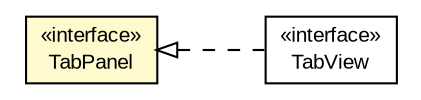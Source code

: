 #!/usr/local/bin/dot
#
# Class diagram 
# Generated by UMLGraph version R5_6-24-gf6e263 (http://www.umlgraph.org/)
#

digraph G {
	edge [fontname="arial",fontsize=10,labelfontname="arial",labelfontsize=10];
	node [fontname="arial",fontsize=10,shape=plaintext];
	nodesep=0.25;
	ranksep=0.5;
	rankdir=LR;
	// com.gwtplatform.mvp.client.TabView
	c507042 [label=<<table title="com.gwtplatform.mvp.client.TabView" border="0" cellborder="1" cellspacing="0" cellpadding="2" port="p" href="./TabView.html">
		<tr><td><table border="0" cellspacing="0" cellpadding="1">
<tr><td align="center" balign="center"> &#171;interface&#187; </td></tr>
<tr><td align="center" balign="center"> TabView </td></tr>
		</table></td></tr>
		</table>>, URL="./TabView.html", fontname="arial", fontcolor="black", fontsize=10.0];
	// com.gwtplatform.mvp.client.TabPanel
	c507043 [label=<<table title="com.gwtplatform.mvp.client.TabPanel" border="0" cellborder="1" cellspacing="0" cellpadding="2" port="p" bgcolor="lemonChiffon" href="./TabPanel.html">
		<tr><td><table border="0" cellspacing="0" cellpadding="1">
<tr><td align="center" balign="center"> &#171;interface&#187; </td></tr>
<tr><td align="center" balign="center"> TabPanel </td></tr>
		</table></td></tr>
		</table>>, URL="./TabPanel.html", fontname="arial", fontcolor="black", fontsize=10.0];
	//com.gwtplatform.mvp.client.TabView implements com.gwtplatform.mvp.client.TabPanel
	c507043:p -> c507042:p [dir=back,arrowtail=empty,style=dashed];
}

